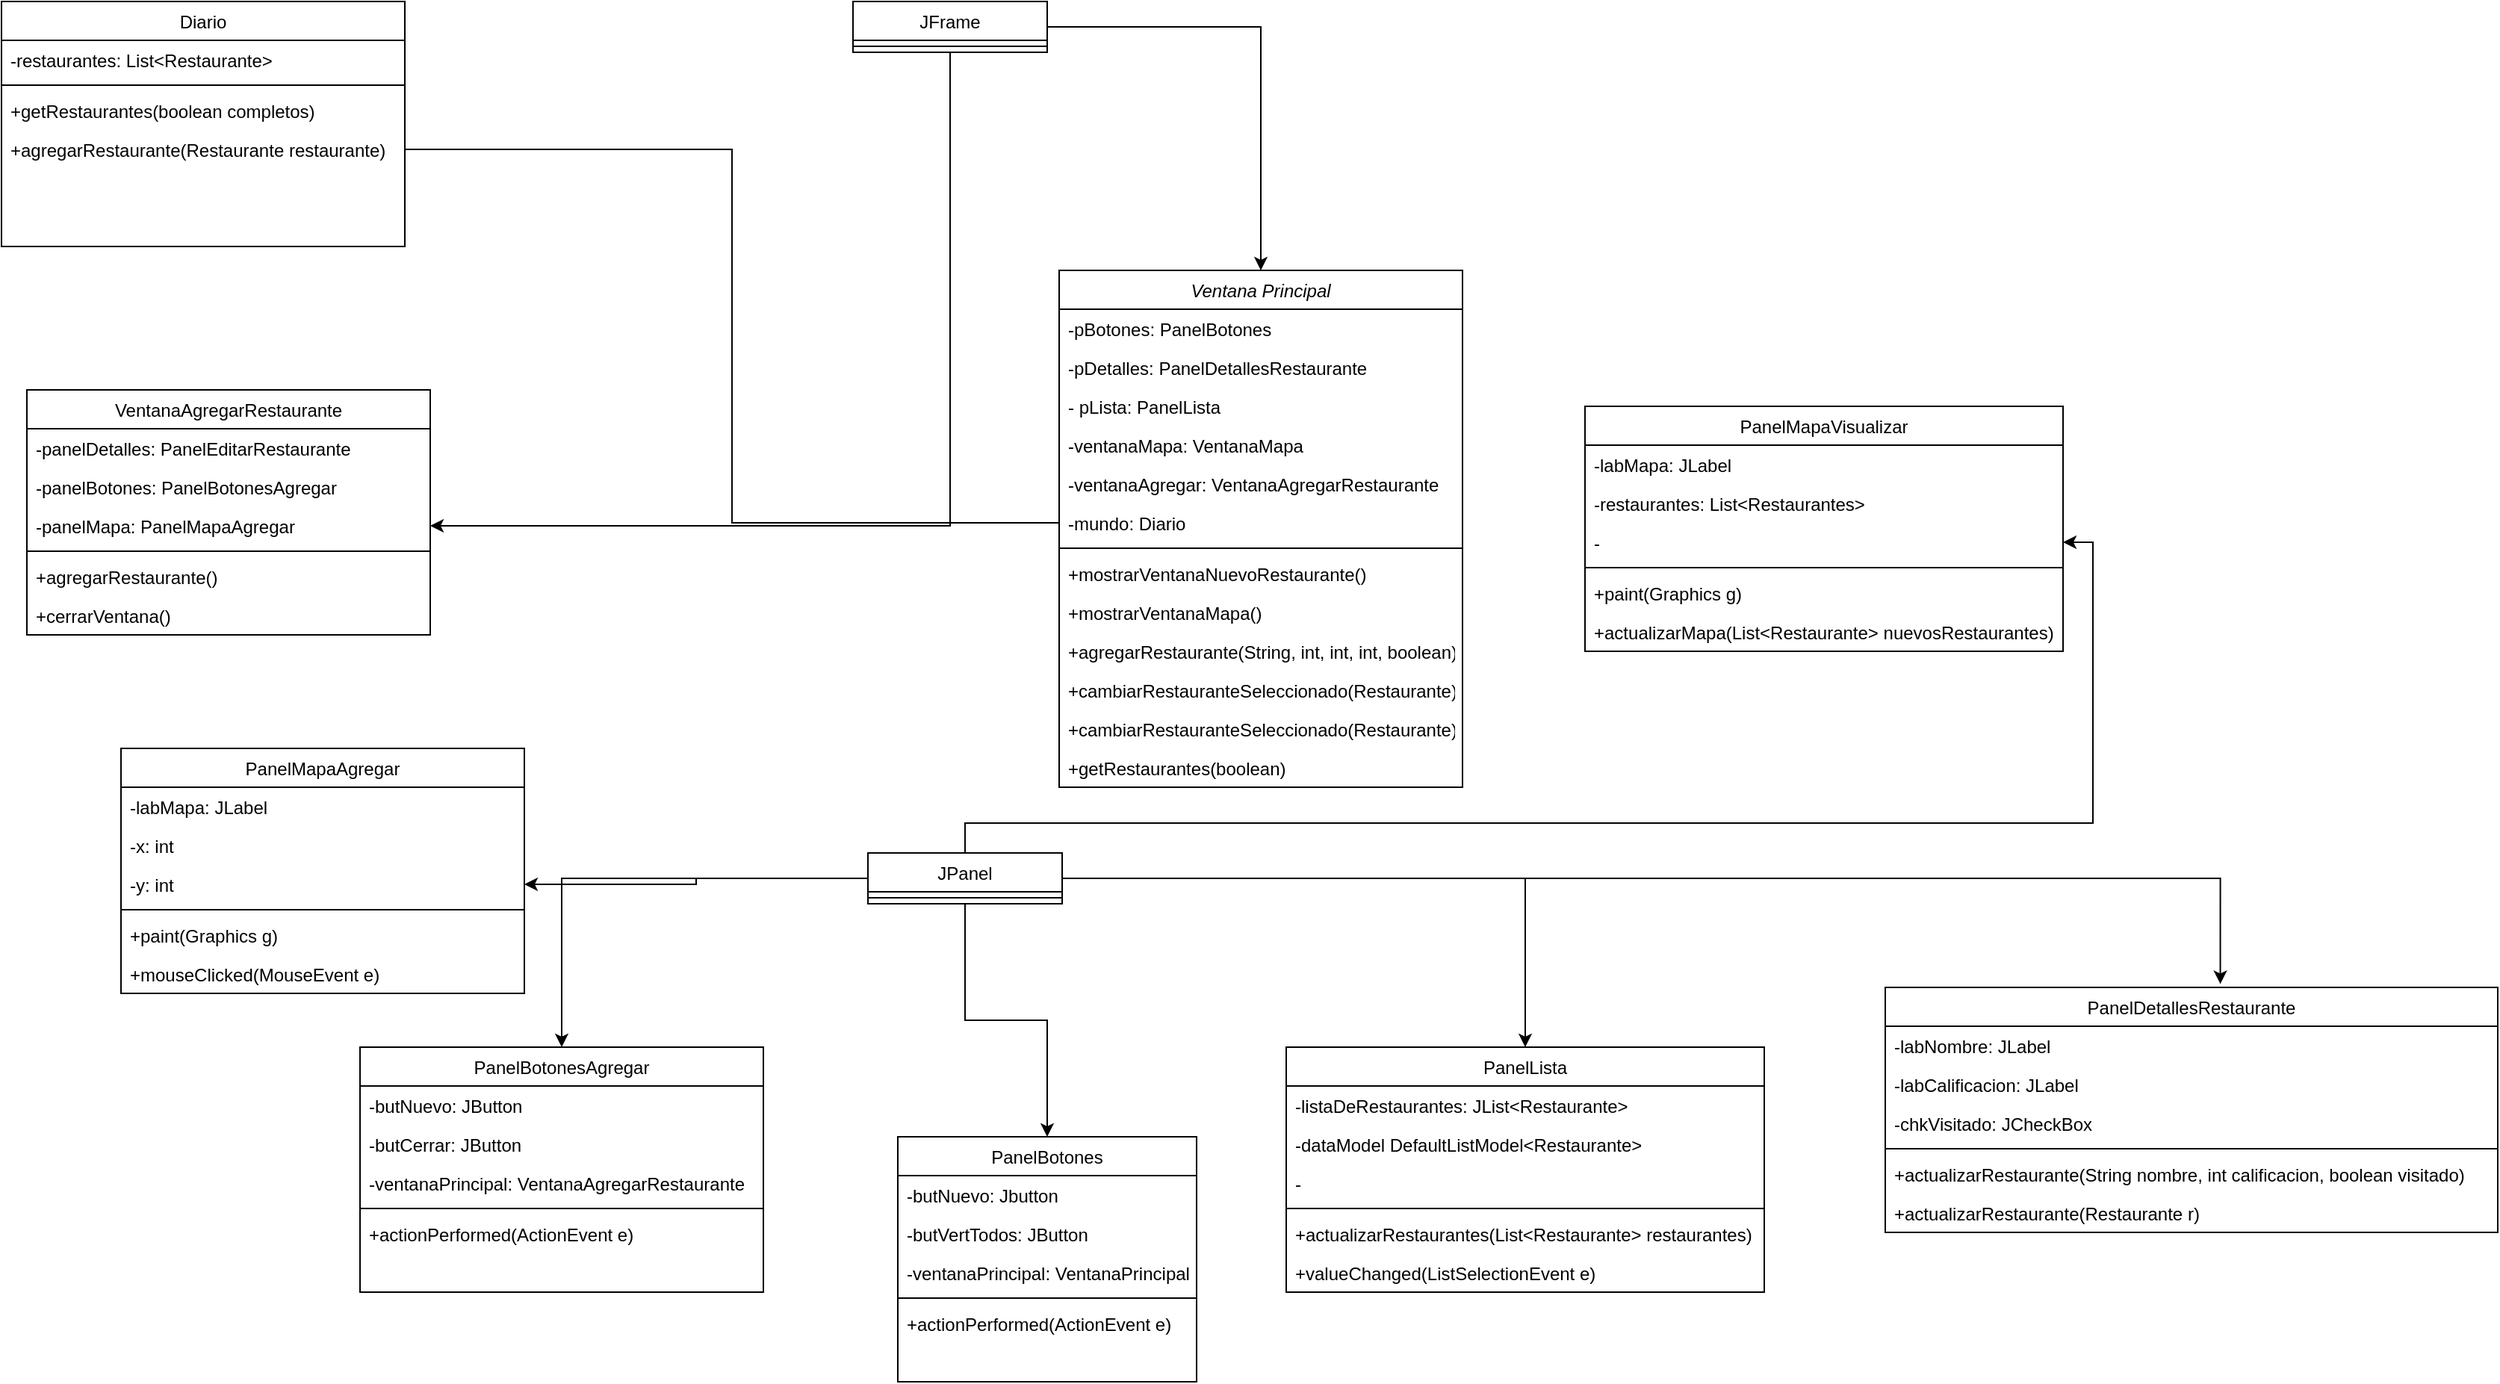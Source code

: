 <mxfile version="24.8.6">
  <diagram id="C5RBs43oDa-KdzZeNtuy" name="Page-1">
    <mxGraphModel dx="3033" dy="2369" grid="1" gridSize="10" guides="1" tooltips="1" connect="1" arrows="1" fold="1" page="1" pageScale="1" pageWidth="827" pageHeight="1169" math="0" shadow="0">
      <root>
        <mxCell id="WIyWlLk6GJQsqaUBKTNV-0" />
        <mxCell id="WIyWlLk6GJQsqaUBKTNV-1" parent="WIyWlLk6GJQsqaUBKTNV-0" />
        <mxCell id="zkfFHV4jXpPFQw0GAbJ--0" value="Ventana Principal" style="swimlane;fontStyle=2;align=center;verticalAlign=top;childLayout=stackLayout;horizontal=1;startSize=26;horizontalStack=0;resizeParent=1;resizeLast=0;collapsible=1;marginBottom=0;rounded=0;shadow=0;strokeWidth=1;" parent="WIyWlLk6GJQsqaUBKTNV-1" vertex="1">
          <mxGeometry x="278" y="120" width="270" height="346" as="geometry">
            <mxRectangle x="230" y="140" width="160" height="26" as="alternateBounds" />
          </mxGeometry>
        </mxCell>
        <mxCell id="zkfFHV4jXpPFQw0GAbJ--1" value="-pBotones: PanelBotones" style="text;align=left;verticalAlign=top;spacingLeft=4;spacingRight=4;overflow=hidden;rotatable=0;points=[[0,0.5],[1,0.5]];portConstraint=eastwest;" parent="zkfFHV4jXpPFQw0GAbJ--0" vertex="1">
          <mxGeometry y="26" width="270" height="26" as="geometry" />
        </mxCell>
        <mxCell id="zkfFHV4jXpPFQw0GAbJ--2" value="-pDetalles: PanelDetallesRestaurante" style="text;align=left;verticalAlign=top;spacingLeft=4;spacingRight=4;overflow=hidden;rotatable=0;points=[[0,0.5],[1,0.5]];portConstraint=eastwest;rounded=0;shadow=0;html=0;" parent="zkfFHV4jXpPFQw0GAbJ--0" vertex="1">
          <mxGeometry y="52" width="270" height="26" as="geometry" />
        </mxCell>
        <mxCell id="zkfFHV4jXpPFQw0GAbJ--3" value="- pLista: PanelLista" style="text;align=left;verticalAlign=top;spacingLeft=4;spacingRight=4;overflow=hidden;rotatable=0;points=[[0,0.5],[1,0.5]];portConstraint=eastwest;rounded=0;shadow=0;html=0;" parent="zkfFHV4jXpPFQw0GAbJ--0" vertex="1">
          <mxGeometry y="78" width="270" height="26" as="geometry" />
        </mxCell>
        <mxCell id="Q_lPaQ2LmfVTK7ikE1As-0" value="-ventanaMapa: VentanaMapa" style="text;align=left;verticalAlign=top;spacingLeft=4;spacingRight=4;overflow=hidden;rotatable=0;points=[[0,0.5],[1,0.5]];portConstraint=eastwest;rounded=0;shadow=0;html=0;" vertex="1" parent="zkfFHV4jXpPFQw0GAbJ--0">
          <mxGeometry y="104" width="270" height="26" as="geometry" />
        </mxCell>
        <mxCell id="Q_lPaQ2LmfVTK7ikE1As-1" value="-ventanaAgregar: VentanaAgregarRestaurante" style="text;align=left;verticalAlign=top;spacingLeft=4;spacingRight=4;overflow=hidden;rotatable=0;points=[[0,0.5],[1,0.5]];portConstraint=eastwest;rounded=0;shadow=0;html=0;" vertex="1" parent="zkfFHV4jXpPFQw0GAbJ--0">
          <mxGeometry y="130" width="270" height="26" as="geometry" />
        </mxCell>
        <mxCell id="Q_lPaQ2LmfVTK7ikE1As-3" value="-mundo: Diario" style="text;align=left;verticalAlign=top;spacingLeft=4;spacingRight=4;overflow=hidden;rotatable=0;points=[[0,0.5],[1,0.5]];portConstraint=eastwest;rounded=0;shadow=0;html=0;" vertex="1" parent="zkfFHV4jXpPFQw0GAbJ--0">
          <mxGeometry y="156" width="270" height="26" as="geometry" />
        </mxCell>
        <mxCell id="zkfFHV4jXpPFQw0GAbJ--4" value="" style="line;html=1;strokeWidth=1;align=left;verticalAlign=middle;spacingTop=-1;spacingLeft=3;spacingRight=3;rotatable=0;labelPosition=right;points=[];portConstraint=eastwest;" parent="zkfFHV4jXpPFQw0GAbJ--0" vertex="1">
          <mxGeometry y="182" width="270" height="8" as="geometry" />
        </mxCell>
        <mxCell id="Q_lPaQ2LmfVTK7ikE1As-4" value="+mostrarVentanaNuevoRestaurante()" style="text;align=left;verticalAlign=top;spacingLeft=4;spacingRight=4;overflow=hidden;rotatable=0;points=[[0,0.5],[1,0.5]];portConstraint=eastwest;" vertex="1" parent="zkfFHV4jXpPFQw0GAbJ--0">
          <mxGeometry y="190" width="270" height="26" as="geometry" />
        </mxCell>
        <mxCell id="zkfFHV4jXpPFQw0GAbJ--5" value="+mostrarVentanaMapa()" style="text;align=left;verticalAlign=top;spacingLeft=4;spacingRight=4;overflow=hidden;rotatable=0;points=[[0,0.5],[1,0.5]];portConstraint=eastwest;" parent="zkfFHV4jXpPFQw0GAbJ--0" vertex="1">
          <mxGeometry y="216" width="270" height="26" as="geometry" />
        </mxCell>
        <mxCell id="Q_lPaQ2LmfVTK7ikE1As-6" value="+agregarRestaurante(String, int, int, int, boolean)" style="text;align=left;verticalAlign=top;spacingLeft=4;spacingRight=4;overflow=hidden;rotatable=0;points=[[0,0.5],[1,0.5]];portConstraint=eastwest;" vertex="1" parent="zkfFHV4jXpPFQw0GAbJ--0">
          <mxGeometry y="242" width="270" height="26" as="geometry" />
        </mxCell>
        <mxCell id="Q_lPaQ2LmfVTK7ikE1As-8" value="+cambiarRestauranteSeleccionado(Restaurante)" style="text;align=left;verticalAlign=top;spacingLeft=4;spacingRight=4;overflow=hidden;rotatable=0;points=[[0,0.5],[1,0.5]];portConstraint=eastwest;" vertex="1" parent="zkfFHV4jXpPFQw0GAbJ--0">
          <mxGeometry y="268" width="270" height="26" as="geometry" />
        </mxCell>
        <mxCell id="Q_lPaQ2LmfVTK7ikE1As-7" value="+cambiarRestauranteSeleccionado(Restaurante)" style="text;align=left;verticalAlign=top;spacingLeft=4;spacingRight=4;overflow=hidden;rotatable=0;points=[[0,0.5],[1,0.5]];portConstraint=eastwest;" vertex="1" parent="zkfFHV4jXpPFQw0GAbJ--0">
          <mxGeometry y="294" width="270" height="26" as="geometry" />
        </mxCell>
        <mxCell id="Q_lPaQ2LmfVTK7ikE1As-5" value="+getRestaurantes(boolean)" style="text;align=left;verticalAlign=top;spacingLeft=4;spacingRight=4;overflow=hidden;rotatable=0;points=[[0,0.5],[1,0.5]];portConstraint=eastwest;" vertex="1" parent="zkfFHV4jXpPFQw0GAbJ--0">
          <mxGeometry y="320" width="270" height="26" as="geometry" />
        </mxCell>
        <mxCell id="zkfFHV4jXpPFQw0GAbJ--6" value="PanelBotones" style="swimlane;fontStyle=0;align=center;verticalAlign=top;childLayout=stackLayout;horizontal=1;startSize=26;horizontalStack=0;resizeParent=1;resizeLast=0;collapsible=1;marginBottom=0;rounded=0;shadow=0;strokeWidth=1;" parent="WIyWlLk6GJQsqaUBKTNV-1" vertex="1">
          <mxGeometry x="170" y="700" width="200" height="164" as="geometry">
            <mxRectangle x="130" y="380" width="160" height="26" as="alternateBounds" />
          </mxGeometry>
        </mxCell>
        <mxCell id="zkfFHV4jXpPFQw0GAbJ--7" value="-butNuevo: Jbutton" style="text;align=left;verticalAlign=top;spacingLeft=4;spacingRight=4;overflow=hidden;rotatable=0;points=[[0,0.5],[1,0.5]];portConstraint=eastwest;" parent="zkfFHV4jXpPFQw0GAbJ--6" vertex="1">
          <mxGeometry y="26" width="200" height="26" as="geometry" />
        </mxCell>
        <mxCell id="zkfFHV4jXpPFQw0GAbJ--8" value="-butVertTodos: JButton" style="text;align=left;verticalAlign=top;spacingLeft=4;spacingRight=4;overflow=hidden;rotatable=0;points=[[0,0.5],[1,0.5]];portConstraint=eastwest;rounded=0;shadow=0;html=0;" parent="zkfFHV4jXpPFQw0GAbJ--6" vertex="1">
          <mxGeometry y="52" width="200" height="26" as="geometry" />
        </mxCell>
        <mxCell id="Q_lPaQ2LmfVTK7ikE1As-9" value="-ventanaPrincipal: VentanaPrincipal" style="text;align=left;verticalAlign=top;spacingLeft=4;spacingRight=4;overflow=hidden;rotatable=0;points=[[0,0.5],[1,0.5]];portConstraint=eastwest;rounded=0;shadow=0;html=0;" vertex="1" parent="zkfFHV4jXpPFQw0GAbJ--6">
          <mxGeometry y="78" width="200" height="26" as="geometry" />
        </mxCell>
        <mxCell id="zkfFHV4jXpPFQw0GAbJ--9" value="" style="line;html=1;strokeWidth=1;align=left;verticalAlign=middle;spacingTop=-1;spacingLeft=3;spacingRight=3;rotatable=0;labelPosition=right;points=[];portConstraint=eastwest;" parent="zkfFHV4jXpPFQw0GAbJ--6" vertex="1">
          <mxGeometry y="104" width="200" height="8" as="geometry" />
        </mxCell>
        <mxCell id="zkfFHV4jXpPFQw0GAbJ--10" value="+actionPerformed(ActionEvent e)" style="text;align=left;verticalAlign=top;spacingLeft=4;spacingRight=4;overflow=hidden;rotatable=0;points=[[0,0.5],[1,0.5]];portConstraint=eastwest;fontStyle=0" parent="zkfFHV4jXpPFQw0GAbJ--6" vertex="1">
          <mxGeometry y="112" width="200" height="26" as="geometry" />
        </mxCell>
        <mxCell id="Q_lPaQ2LmfVTK7ikE1As-10" value="PanelLista" style="swimlane;fontStyle=0;align=center;verticalAlign=top;childLayout=stackLayout;horizontal=1;startSize=26;horizontalStack=0;resizeParent=1;resizeLast=0;collapsible=1;marginBottom=0;rounded=0;shadow=0;strokeWidth=1;" vertex="1" parent="WIyWlLk6GJQsqaUBKTNV-1">
          <mxGeometry x="430" y="640" width="320" height="164" as="geometry">
            <mxRectangle x="130" y="380" width="160" height="26" as="alternateBounds" />
          </mxGeometry>
        </mxCell>
        <mxCell id="Q_lPaQ2LmfVTK7ikE1As-11" value="-listaDeRestaurantes: JList&lt;Restaurante&gt;" style="text;align=left;verticalAlign=top;spacingLeft=4;spacingRight=4;overflow=hidden;rotatable=0;points=[[0,0.5],[1,0.5]];portConstraint=eastwest;" vertex="1" parent="Q_lPaQ2LmfVTK7ikE1As-10">
          <mxGeometry y="26" width="320" height="26" as="geometry" />
        </mxCell>
        <mxCell id="Q_lPaQ2LmfVTK7ikE1As-12" value="-dataModel DefaultListModel&lt;Restaurante&gt;" style="text;align=left;verticalAlign=top;spacingLeft=4;spacingRight=4;overflow=hidden;rotatable=0;points=[[0,0.5],[1,0.5]];portConstraint=eastwest;rounded=0;shadow=0;html=0;" vertex="1" parent="Q_lPaQ2LmfVTK7ikE1As-10">
          <mxGeometry y="52" width="320" height="26" as="geometry" />
        </mxCell>
        <mxCell id="Q_lPaQ2LmfVTK7ikE1As-13" value="-" style="text;align=left;verticalAlign=top;spacingLeft=4;spacingRight=4;overflow=hidden;rotatable=0;points=[[0,0.5],[1,0.5]];portConstraint=eastwest;rounded=0;shadow=0;html=0;" vertex="1" parent="Q_lPaQ2LmfVTK7ikE1As-10">
          <mxGeometry y="78" width="320" height="26" as="geometry" />
        </mxCell>
        <mxCell id="Q_lPaQ2LmfVTK7ikE1As-14" value="" style="line;html=1;strokeWidth=1;align=left;verticalAlign=middle;spacingTop=-1;spacingLeft=3;spacingRight=3;rotatable=0;labelPosition=right;points=[];portConstraint=eastwest;" vertex="1" parent="Q_lPaQ2LmfVTK7ikE1As-10">
          <mxGeometry y="104" width="320" height="8" as="geometry" />
        </mxCell>
        <mxCell id="Q_lPaQ2LmfVTK7ikE1As-15" value="+actualizarRestaurantes(List&lt;Restaurante&gt; restaurantes)" style="text;align=left;verticalAlign=top;spacingLeft=4;spacingRight=4;overflow=hidden;rotatable=0;points=[[0,0.5],[1,0.5]];portConstraint=eastwest;fontStyle=0" vertex="1" parent="Q_lPaQ2LmfVTK7ikE1As-10">
          <mxGeometry y="112" width="320" height="26" as="geometry" />
        </mxCell>
        <mxCell id="Q_lPaQ2LmfVTK7ikE1As-16" value="+valueChanged(ListSelectionEvent e)" style="text;align=left;verticalAlign=top;spacingLeft=4;spacingRight=4;overflow=hidden;rotatable=0;points=[[0,0.5],[1,0.5]];portConstraint=eastwest;fontStyle=0" vertex="1" parent="Q_lPaQ2LmfVTK7ikE1As-10">
          <mxGeometry y="138" width="320" height="26" as="geometry" />
        </mxCell>
        <mxCell id="Q_lPaQ2LmfVTK7ikE1As-17" value="PanelDetallesRestaurante" style="swimlane;fontStyle=0;align=center;verticalAlign=top;childLayout=stackLayout;horizontal=1;startSize=26;horizontalStack=0;resizeParent=1;resizeLast=0;collapsible=1;marginBottom=0;rounded=0;shadow=0;strokeWidth=1;" vertex="1" parent="WIyWlLk6GJQsqaUBKTNV-1">
          <mxGeometry x="831" y="600" width="410" height="164" as="geometry">
            <mxRectangle x="130" y="380" width="160" height="26" as="alternateBounds" />
          </mxGeometry>
        </mxCell>
        <mxCell id="Q_lPaQ2LmfVTK7ikE1As-18" value="-labNombre: JLabel" style="text;align=left;verticalAlign=top;spacingLeft=4;spacingRight=4;overflow=hidden;rotatable=0;points=[[0,0.5],[1,0.5]];portConstraint=eastwest;" vertex="1" parent="Q_lPaQ2LmfVTK7ikE1As-17">
          <mxGeometry y="26" width="410" height="26" as="geometry" />
        </mxCell>
        <mxCell id="Q_lPaQ2LmfVTK7ikE1As-19" value="-labCalificacion: JLabel" style="text;align=left;verticalAlign=top;spacingLeft=4;spacingRight=4;overflow=hidden;rotatable=0;points=[[0,0.5],[1,0.5]];portConstraint=eastwest;rounded=0;shadow=0;html=0;" vertex="1" parent="Q_lPaQ2LmfVTK7ikE1As-17">
          <mxGeometry y="52" width="410" height="26" as="geometry" />
        </mxCell>
        <mxCell id="Q_lPaQ2LmfVTK7ikE1As-20" value="-chkVisitado: JCheckBox" style="text;align=left;verticalAlign=top;spacingLeft=4;spacingRight=4;overflow=hidden;rotatable=0;points=[[0,0.5],[1,0.5]];portConstraint=eastwest;rounded=0;shadow=0;html=0;" vertex="1" parent="Q_lPaQ2LmfVTK7ikE1As-17">
          <mxGeometry y="78" width="410" height="26" as="geometry" />
        </mxCell>
        <mxCell id="Q_lPaQ2LmfVTK7ikE1As-21" value="" style="line;html=1;strokeWidth=1;align=left;verticalAlign=middle;spacingTop=-1;spacingLeft=3;spacingRight=3;rotatable=0;labelPosition=right;points=[];portConstraint=eastwest;" vertex="1" parent="Q_lPaQ2LmfVTK7ikE1As-17">
          <mxGeometry y="104" width="410" height="8" as="geometry" />
        </mxCell>
        <mxCell id="Q_lPaQ2LmfVTK7ikE1As-22" value="+actualizarRestaurante(String nombre, int calificacion, boolean visitado)" style="text;align=left;verticalAlign=top;spacingLeft=4;spacingRight=4;overflow=hidden;rotatable=0;points=[[0,0.5],[1,0.5]];portConstraint=eastwest;fontStyle=0" vertex="1" parent="Q_lPaQ2LmfVTK7ikE1As-17">
          <mxGeometry y="112" width="410" height="26" as="geometry" />
        </mxCell>
        <mxCell id="Q_lPaQ2LmfVTK7ikE1As-23" value="+actualizarRestaurante(Restaurante r)" style="text;align=left;verticalAlign=top;spacingLeft=4;spacingRight=4;overflow=hidden;rotatable=0;points=[[0,0.5],[1,0.5]];portConstraint=eastwest;fontStyle=0" vertex="1" parent="Q_lPaQ2LmfVTK7ikE1As-17">
          <mxGeometry y="138" width="410" height="26" as="geometry" />
        </mxCell>
        <mxCell id="Q_lPaQ2LmfVTK7ikE1As-24" value="PanelMapaVisualizar" style="swimlane;fontStyle=0;align=center;verticalAlign=top;childLayout=stackLayout;horizontal=1;startSize=26;horizontalStack=0;resizeParent=1;resizeLast=0;collapsible=1;marginBottom=0;rounded=0;shadow=0;strokeWidth=1;" vertex="1" parent="WIyWlLk6GJQsqaUBKTNV-1">
          <mxGeometry x="630" y="211" width="320" height="164" as="geometry">
            <mxRectangle x="130" y="380" width="160" height="26" as="alternateBounds" />
          </mxGeometry>
        </mxCell>
        <mxCell id="Q_lPaQ2LmfVTK7ikE1As-25" value="-labMapa: JLabel" style="text;align=left;verticalAlign=top;spacingLeft=4;spacingRight=4;overflow=hidden;rotatable=0;points=[[0,0.5],[1,0.5]];portConstraint=eastwest;" vertex="1" parent="Q_lPaQ2LmfVTK7ikE1As-24">
          <mxGeometry y="26" width="320" height="26" as="geometry" />
        </mxCell>
        <mxCell id="Q_lPaQ2LmfVTK7ikE1As-26" value="-restaurantes: List&lt;Restaurantes&gt;" style="text;align=left;verticalAlign=top;spacingLeft=4;spacingRight=4;overflow=hidden;rotatable=0;points=[[0,0.5],[1,0.5]];portConstraint=eastwest;rounded=0;shadow=0;html=0;" vertex="1" parent="Q_lPaQ2LmfVTK7ikE1As-24">
          <mxGeometry y="52" width="320" height="26" as="geometry" />
        </mxCell>
        <mxCell id="Q_lPaQ2LmfVTK7ikE1As-27" value="-" style="text;align=left;verticalAlign=top;spacingLeft=4;spacingRight=4;overflow=hidden;rotatable=0;points=[[0,0.5],[1,0.5]];portConstraint=eastwest;rounded=0;shadow=0;html=0;" vertex="1" parent="Q_lPaQ2LmfVTK7ikE1As-24">
          <mxGeometry y="78" width="320" height="26" as="geometry" />
        </mxCell>
        <mxCell id="Q_lPaQ2LmfVTK7ikE1As-28" value="" style="line;html=1;strokeWidth=1;align=left;verticalAlign=middle;spacingTop=-1;spacingLeft=3;spacingRight=3;rotatable=0;labelPosition=right;points=[];portConstraint=eastwest;" vertex="1" parent="Q_lPaQ2LmfVTK7ikE1As-24">
          <mxGeometry y="104" width="320" height="8" as="geometry" />
        </mxCell>
        <mxCell id="Q_lPaQ2LmfVTK7ikE1As-29" value="+paint(Graphics g)" style="text;align=left;verticalAlign=top;spacingLeft=4;spacingRight=4;overflow=hidden;rotatable=0;points=[[0,0.5],[1,0.5]];portConstraint=eastwest;fontStyle=0" vertex="1" parent="Q_lPaQ2LmfVTK7ikE1As-24">
          <mxGeometry y="112" width="320" height="26" as="geometry" />
        </mxCell>
        <mxCell id="Q_lPaQ2LmfVTK7ikE1As-30" value="+actualizarMapa(List&lt;Restaurante&gt; nuevosRestaurantes)" style="text;align=left;verticalAlign=top;spacingLeft=4;spacingRight=4;overflow=hidden;rotatable=0;points=[[0,0.5],[1,0.5]];portConstraint=eastwest;fontStyle=0" vertex="1" parent="Q_lPaQ2LmfVTK7ikE1As-24">
          <mxGeometry y="138" width="320" height="26" as="geometry" />
        </mxCell>
        <mxCell id="Q_lPaQ2LmfVTK7ikE1As-31" value="PanelBotonesAgregar" style="swimlane;fontStyle=0;align=center;verticalAlign=top;childLayout=stackLayout;horizontal=1;startSize=26;horizontalStack=0;resizeParent=1;resizeLast=0;collapsible=1;marginBottom=0;rounded=0;shadow=0;strokeWidth=1;" vertex="1" parent="WIyWlLk6GJQsqaUBKTNV-1">
          <mxGeometry x="-190" y="640" width="270" height="164" as="geometry">
            <mxRectangle x="130" y="380" width="160" height="26" as="alternateBounds" />
          </mxGeometry>
        </mxCell>
        <mxCell id="Q_lPaQ2LmfVTK7ikE1As-32" value="-butNuevo: JButton" style="text;align=left;verticalAlign=top;spacingLeft=4;spacingRight=4;overflow=hidden;rotatable=0;points=[[0,0.5],[1,0.5]];portConstraint=eastwest;" vertex="1" parent="Q_lPaQ2LmfVTK7ikE1As-31">
          <mxGeometry y="26" width="270" height="26" as="geometry" />
        </mxCell>
        <mxCell id="Q_lPaQ2LmfVTK7ikE1As-33" value="-butCerrar: JButton" style="text;align=left;verticalAlign=top;spacingLeft=4;spacingRight=4;overflow=hidden;rotatable=0;points=[[0,0.5],[1,0.5]];portConstraint=eastwest;rounded=0;shadow=0;html=0;" vertex="1" parent="Q_lPaQ2LmfVTK7ikE1As-31">
          <mxGeometry y="52" width="270" height="26" as="geometry" />
        </mxCell>
        <mxCell id="Q_lPaQ2LmfVTK7ikE1As-34" value="-ventanaPrincipal: VentanaAgregarRestaurante" style="text;align=left;verticalAlign=top;spacingLeft=4;spacingRight=4;overflow=hidden;rotatable=0;points=[[0,0.5],[1,0.5]];portConstraint=eastwest;rounded=0;shadow=0;html=0;" vertex="1" parent="Q_lPaQ2LmfVTK7ikE1As-31">
          <mxGeometry y="78" width="270" height="26" as="geometry" />
        </mxCell>
        <mxCell id="Q_lPaQ2LmfVTK7ikE1As-35" value="" style="line;html=1;strokeWidth=1;align=left;verticalAlign=middle;spacingTop=-1;spacingLeft=3;spacingRight=3;rotatable=0;labelPosition=right;points=[];portConstraint=eastwest;" vertex="1" parent="Q_lPaQ2LmfVTK7ikE1As-31">
          <mxGeometry y="104" width="270" height="8" as="geometry" />
        </mxCell>
        <mxCell id="Q_lPaQ2LmfVTK7ikE1As-36" value="+actionPerformed(ActionEvent e)" style="text;align=left;verticalAlign=top;spacingLeft=4;spacingRight=4;overflow=hidden;rotatable=0;points=[[0,0.5],[1,0.5]];portConstraint=eastwest;fontStyle=0" vertex="1" parent="Q_lPaQ2LmfVTK7ikE1As-31">
          <mxGeometry y="112" width="270" height="26" as="geometry" />
        </mxCell>
        <mxCell id="Q_lPaQ2LmfVTK7ikE1As-37" value="PanelMapaAgregar" style="swimlane;fontStyle=0;align=center;verticalAlign=top;childLayout=stackLayout;horizontal=1;startSize=26;horizontalStack=0;resizeParent=1;resizeLast=0;collapsible=1;marginBottom=0;rounded=0;shadow=0;strokeWidth=1;" vertex="1" parent="WIyWlLk6GJQsqaUBKTNV-1">
          <mxGeometry x="-350" y="440" width="270" height="164" as="geometry">
            <mxRectangle x="130" y="380" width="160" height="26" as="alternateBounds" />
          </mxGeometry>
        </mxCell>
        <mxCell id="Q_lPaQ2LmfVTK7ikE1As-38" value="-labMapa: JLabel" style="text;align=left;verticalAlign=top;spacingLeft=4;spacingRight=4;overflow=hidden;rotatable=0;points=[[0,0.5],[1,0.5]];portConstraint=eastwest;" vertex="1" parent="Q_lPaQ2LmfVTK7ikE1As-37">
          <mxGeometry y="26" width="270" height="26" as="geometry" />
        </mxCell>
        <mxCell id="Q_lPaQ2LmfVTK7ikE1As-39" value="-x: int" style="text;align=left;verticalAlign=top;spacingLeft=4;spacingRight=4;overflow=hidden;rotatable=0;points=[[0,0.5],[1,0.5]];portConstraint=eastwest;rounded=0;shadow=0;html=0;" vertex="1" parent="Q_lPaQ2LmfVTK7ikE1As-37">
          <mxGeometry y="52" width="270" height="26" as="geometry" />
        </mxCell>
        <mxCell id="Q_lPaQ2LmfVTK7ikE1As-40" value="-y: int" style="text;align=left;verticalAlign=top;spacingLeft=4;spacingRight=4;overflow=hidden;rotatable=0;points=[[0,0.5],[1,0.5]];portConstraint=eastwest;rounded=0;shadow=0;html=0;" vertex="1" parent="Q_lPaQ2LmfVTK7ikE1As-37">
          <mxGeometry y="78" width="270" height="26" as="geometry" />
        </mxCell>
        <mxCell id="Q_lPaQ2LmfVTK7ikE1As-41" value="" style="line;html=1;strokeWidth=1;align=left;verticalAlign=middle;spacingTop=-1;spacingLeft=3;spacingRight=3;rotatable=0;labelPosition=right;points=[];portConstraint=eastwest;" vertex="1" parent="Q_lPaQ2LmfVTK7ikE1As-37">
          <mxGeometry y="104" width="270" height="8" as="geometry" />
        </mxCell>
        <mxCell id="Q_lPaQ2LmfVTK7ikE1As-42" value="+paint(Graphics g)" style="text;align=left;verticalAlign=top;spacingLeft=4;spacingRight=4;overflow=hidden;rotatable=0;points=[[0,0.5],[1,0.5]];portConstraint=eastwest;fontStyle=0" vertex="1" parent="Q_lPaQ2LmfVTK7ikE1As-37">
          <mxGeometry y="112" width="270" height="26" as="geometry" />
        </mxCell>
        <mxCell id="Q_lPaQ2LmfVTK7ikE1As-43" value="+mouseClicked(MouseEvent e)" style="text;align=left;verticalAlign=top;spacingLeft=4;spacingRight=4;overflow=hidden;rotatable=0;points=[[0,0.5],[1,0.5]];portConstraint=eastwest;fontStyle=0" vertex="1" parent="Q_lPaQ2LmfVTK7ikE1As-37">
          <mxGeometry y="138" width="270" height="26" as="geometry" />
        </mxCell>
        <mxCell id="Q_lPaQ2LmfVTK7ikE1As-44" value="VentanaAgregarRestaurante" style="swimlane;fontStyle=0;align=center;verticalAlign=top;childLayout=stackLayout;horizontal=1;startSize=26;horizontalStack=0;resizeParent=1;resizeLast=0;collapsible=1;marginBottom=0;rounded=0;shadow=0;strokeWidth=1;" vertex="1" parent="WIyWlLk6GJQsqaUBKTNV-1">
          <mxGeometry x="-413" y="200" width="270" height="164" as="geometry">
            <mxRectangle x="130" y="380" width="160" height="26" as="alternateBounds" />
          </mxGeometry>
        </mxCell>
        <mxCell id="Q_lPaQ2LmfVTK7ikE1As-45" value="-panelDetalles: PanelEditarRestaurante" style="text;align=left;verticalAlign=top;spacingLeft=4;spacingRight=4;overflow=hidden;rotatable=0;points=[[0,0.5],[1,0.5]];portConstraint=eastwest;" vertex="1" parent="Q_lPaQ2LmfVTK7ikE1As-44">
          <mxGeometry y="26" width="270" height="26" as="geometry" />
        </mxCell>
        <mxCell id="Q_lPaQ2LmfVTK7ikE1As-46" value="-panelBotones: PanelBotonesAgregar" style="text;align=left;verticalAlign=top;spacingLeft=4;spacingRight=4;overflow=hidden;rotatable=0;points=[[0,0.5],[1,0.5]];portConstraint=eastwest;rounded=0;shadow=0;html=0;" vertex="1" parent="Q_lPaQ2LmfVTK7ikE1As-44">
          <mxGeometry y="52" width="270" height="26" as="geometry" />
        </mxCell>
        <mxCell id="Q_lPaQ2LmfVTK7ikE1As-47" value="-panelMapa: PanelMapaAgregar" style="text;align=left;verticalAlign=top;spacingLeft=4;spacingRight=4;overflow=hidden;rotatable=0;points=[[0,0.5],[1,0.5]];portConstraint=eastwest;rounded=0;shadow=0;html=0;" vertex="1" parent="Q_lPaQ2LmfVTK7ikE1As-44">
          <mxGeometry y="78" width="270" height="26" as="geometry" />
        </mxCell>
        <mxCell id="Q_lPaQ2LmfVTK7ikE1As-48" value="" style="line;html=1;strokeWidth=1;align=left;verticalAlign=middle;spacingTop=-1;spacingLeft=3;spacingRight=3;rotatable=0;labelPosition=right;points=[];portConstraint=eastwest;" vertex="1" parent="Q_lPaQ2LmfVTK7ikE1As-44">
          <mxGeometry y="104" width="270" height="8" as="geometry" />
        </mxCell>
        <mxCell id="Q_lPaQ2LmfVTK7ikE1As-49" value="+agregarRestaurante()" style="text;align=left;verticalAlign=top;spacingLeft=4;spacingRight=4;overflow=hidden;rotatable=0;points=[[0,0.5],[1,0.5]];portConstraint=eastwest;fontStyle=0" vertex="1" parent="Q_lPaQ2LmfVTK7ikE1As-44">
          <mxGeometry y="112" width="270" height="26" as="geometry" />
        </mxCell>
        <mxCell id="Q_lPaQ2LmfVTK7ikE1As-50" value="+cerrarVentana()" style="text;align=left;verticalAlign=top;spacingLeft=4;spacingRight=4;overflow=hidden;rotatable=0;points=[[0,0.5],[1,0.5]];portConstraint=eastwest;fontStyle=0" vertex="1" parent="Q_lPaQ2LmfVTK7ikE1As-44">
          <mxGeometry y="138" width="270" height="26" as="geometry" />
        </mxCell>
        <mxCell id="Q_lPaQ2LmfVTK7ikE1As-51" value="Diario" style="swimlane;fontStyle=0;align=center;verticalAlign=top;childLayout=stackLayout;horizontal=1;startSize=26;horizontalStack=0;resizeParent=1;resizeLast=0;collapsible=1;marginBottom=0;rounded=0;shadow=0;strokeWidth=1;" vertex="1" parent="WIyWlLk6GJQsqaUBKTNV-1">
          <mxGeometry x="-430" y="-60" width="270" height="164" as="geometry">
            <mxRectangle x="130" y="380" width="160" height="26" as="alternateBounds" />
          </mxGeometry>
        </mxCell>
        <mxCell id="Q_lPaQ2LmfVTK7ikE1As-52" value="-restaurantes: List&lt;Restaurante&gt;" style="text;align=left;verticalAlign=top;spacingLeft=4;spacingRight=4;overflow=hidden;rotatable=0;points=[[0,0.5],[1,0.5]];portConstraint=eastwest;" vertex="1" parent="Q_lPaQ2LmfVTK7ikE1As-51">
          <mxGeometry y="26" width="270" height="26" as="geometry" />
        </mxCell>
        <mxCell id="Q_lPaQ2LmfVTK7ikE1As-55" value="" style="line;html=1;strokeWidth=1;align=left;verticalAlign=middle;spacingTop=-1;spacingLeft=3;spacingRight=3;rotatable=0;labelPosition=right;points=[];portConstraint=eastwest;" vertex="1" parent="Q_lPaQ2LmfVTK7ikE1As-51">
          <mxGeometry y="52" width="270" height="8" as="geometry" />
        </mxCell>
        <mxCell id="Q_lPaQ2LmfVTK7ikE1As-56" value="+getRestaurantes(boolean completos)" style="text;align=left;verticalAlign=top;spacingLeft=4;spacingRight=4;overflow=hidden;rotatable=0;points=[[0,0.5],[1,0.5]];portConstraint=eastwest;fontStyle=0" vertex="1" parent="Q_lPaQ2LmfVTK7ikE1As-51">
          <mxGeometry y="60" width="270" height="26" as="geometry" />
        </mxCell>
        <mxCell id="Q_lPaQ2LmfVTK7ikE1As-57" value="+agregarRestaurante(Restaurante restaurante)" style="text;align=left;verticalAlign=top;spacingLeft=4;spacingRight=4;overflow=hidden;rotatable=0;points=[[0,0.5],[1,0.5]];portConstraint=eastwest;fontStyle=0" vertex="1" parent="Q_lPaQ2LmfVTK7ikE1As-51">
          <mxGeometry y="86" width="270" height="26" as="geometry" />
        </mxCell>
        <mxCell id="Q_lPaQ2LmfVTK7ikE1As-67" style="edgeStyle=orthogonalEdgeStyle;rounded=0;orthogonalLoop=1;jettySize=auto;html=1;entryX=1;entryY=0.5;entryDx=0;entryDy=0;" edge="1" parent="WIyWlLk6GJQsqaUBKTNV-1" source="Q_lPaQ2LmfVTK7ikE1As-58" target="Q_lPaQ2LmfVTK7ikE1As-47">
          <mxGeometry relative="1" as="geometry" />
        </mxCell>
        <mxCell id="Q_lPaQ2LmfVTK7ikE1As-68" style="edgeStyle=orthogonalEdgeStyle;rounded=0;orthogonalLoop=1;jettySize=auto;html=1;entryX=0.5;entryY=0;entryDx=0;entryDy=0;" edge="1" parent="WIyWlLk6GJQsqaUBKTNV-1" source="Q_lPaQ2LmfVTK7ikE1As-58" target="zkfFHV4jXpPFQw0GAbJ--0">
          <mxGeometry relative="1" as="geometry" />
        </mxCell>
        <mxCell id="Q_lPaQ2LmfVTK7ikE1As-58" value="JFrame" style="swimlane;fontStyle=0;align=center;verticalAlign=top;childLayout=stackLayout;horizontal=1;startSize=26;horizontalStack=0;resizeParent=1;resizeLast=0;collapsible=1;marginBottom=0;rounded=0;shadow=0;strokeWidth=1;" vertex="1" parent="WIyWlLk6GJQsqaUBKTNV-1">
          <mxGeometry x="140" y="-60" width="130" height="34" as="geometry">
            <mxRectangle x="130" y="380" width="160" height="26" as="alternateBounds" />
          </mxGeometry>
        </mxCell>
        <mxCell id="Q_lPaQ2LmfVTK7ikE1As-62" value="" style="line;html=1;strokeWidth=1;align=left;verticalAlign=middle;spacingTop=-1;spacingLeft=3;spacingRight=3;rotatable=0;labelPosition=right;points=[];portConstraint=eastwest;" vertex="1" parent="Q_lPaQ2LmfVTK7ikE1As-58">
          <mxGeometry y="26" width="130" height="8" as="geometry" />
        </mxCell>
        <mxCell id="Q_lPaQ2LmfVTK7ikE1As-71" style="edgeStyle=orthogonalEdgeStyle;rounded=0;orthogonalLoop=1;jettySize=auto;html=1;entryX=0.5;entryY=0;entryDx=0;entryDy=0;" edge="1" parent="WIyWlLk6GJQsqaUBKTNV-1" source="Q_lPaQ2LmfVTK7ikE1As-69" target="zkfFHV4jXpPFQw0GAbJ--6">
          <mxGeometry relative="1" as="geometry" />
        </mxCell>
        <mxCell id="Q_lPaQ2LmfVTK7ikE1As-72" style="edgeStyle=orthogonalEdgeStyle;rounded=0;orthogonalLoop=1;jettySize=auto;html=1;entryX=0.5;entryY=0;entryDx=0;entryDy=0;" edge="1" parent="WIyWlLk6GJQsqaUBKTNV-1" source="Q_lPaQ2LmfVTK7ikE1As-69" target="Q_lPaQ2LmfVTK7ikE1As-10">
          <mxGeometry relative="1" as="geometry" />
        </mxCell>
        <mxCell id="Q_lPaQ2LmfVTK7ikE1As-74" style="edgeStyle=orthogonalEdgeStyle;rounded=0;orthogonalLoop=1;jettySize=auto;html=1;entryX=1;entryY=0.5;entryDx=0;entryDy=0;" edge="1" parent="WIyWlLk6GJQsqaUBKTNV-1" source="Q_lPaQ2LmfVTK7ikE1As-69" target="Q_lPaQ2LmfVTK7ikE1As-27">
          <mxGeometry relative="1" as="geometry">
            <Array as="points">
              <mxPoint x="215" y="490" />
              <mxPoint x="970" y="490" />
              <mxPoint x="970" y="302" />
            </Array>
          </mxGeometry>
        </mxCell>
        <mxCell id="Q_lPaQ2LmfVTK7ikE1As-75" style="edgeStyle=orthogonalEdgeStyle;rounded=0;orthogonalLoop=1;jettySize=auto;html=1;entryX=1;entryY=0.5;entryDx=0;entryDy=0;" edge="1" parent="WIyWlLk6GJQsqaUBKTNV-1" source="Q_lPaQ2LmfVTK7ikE1As-69" target="Q_lPaQ2LmfVTK7ikE1As-40">
          <mxGeometry relative="1" as="geometry" />
        </mxCell>
        <mxCell id="Q_lPaQ2LmfVTK7ikE1As-76" style="edgeStyle=orthogonalEdgeStyle;rounded=0;orthogonalLoop=1;jettySize=auto;html=1;entryX=0.5;entryY=0;entryDx=0;entryDy=0;" edge="1" parent="WIyWlLk6GJQsqaUBKTNV-1" source="Q_lPaQ2LmfVTK7ikE1As-69" target="Q_lPaQ2LmfVTK7ikE1As-31">
          <mxGeometry relative="1" as="geometry" />
        </mxCell>
        <mxCell id="Q_lPaQ2LmfVTK7ikE1As-69" value="JPanel" style="swimlane;fontStyle=0;align=center;verticalAlign=top;childLayout=stackLayout;horizontal=1;startSize=26;horizontalStack=0;resizeParent=1;resizeLast=0;collapsible=1;marginBottom=0;rounded=0;shadow=0;strokeWidth=1;" vertex="1" parent="WIyWlLk6GJQsqaUBKTNV-1">
          <mxGeometry x="150" y="510" width="130" height="34" as="geometry">
            <mxRectangle x="130" y="380" width="160" height="26" as="alternateBounds" />
          </mxGeometry>
        </mxCell>
        <mxCell id="Q_lPaQ2LmfVTK7ikE1As-70" value="" style="line;html=1;strokeWidth=1;align=left;verticalAlign=middle;spacingTop=-1;spacingLeft=3;spacingRight=3;rotatable=0;labelPosition=right;points=[];portConstraint=eastwest;" vertex="1" parent="Q_lPaQ2LmfVTK7ikE1As-69">
          <mxGeometry y="26" width="130" height="8" as="geometry" />
        </mxCell>
        <mxCell id="Q_lPaQ2LmfVTK7ikE1As-73" style="edgeStyle=orthogonalEdgeStyle;rounded=0;orthogonalLoop=1;jettySize=auto;html=1;entryX=0.547;entryY=-0.014;entryDx=0;entryDy=0;entryPerimeter=0;" edge="1" parent="WIyWlLk6GJQsqaUBKTNV-1" source="Q_lPaQ2LmfVTK7ikE1As-69" target="Q_lPaQ2LmfVTK7ikE1As-17">
          <mxGeometry relative="1" as="geometry" />
        </mxCell>
        <mxCell id="Q_lPaQ2LmfVTK7ikE1As-77" style="edgeStyle=orthogonalEdgeStyle;rounded=0;orthogonalLoop=1;jettySize=auto;html=1;entryX=0;entryY=0.5;entryDx=0;entryDy=0;endArrow=none;endFill=0;" edge="1" parent="WIyWlLk6GJQsqaUBKTNV-1" source="Q_lPaQ2LmfVTK7ikE1As-57" target="Q_lPaQ2LmfVTK7ikE1As-3">
          <mxGeometry relative="1" as="geometry" />
        </mxCell>
      </root>
    </mxGraphModel>
  </diagram>
</mxfile>

